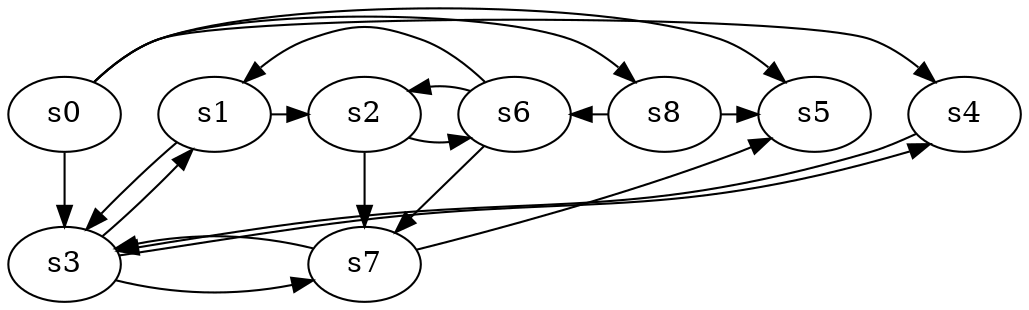 digraph game_0830_complex_9 {
    s0 [name="s0", player=1];
    s1 [name="s1", player=1, target=1];
    s2 [name="s2", player=0];
    s3 [name="s3", player=1, target=1];
    s4 [name="s4", player=1];
    s5 [name="s5", player=0];
    s6 [name="s6", player=1, target=1];
    s7 [name="s7", player=0, target=1];
    s8 [name="s8", player=0];

    s0 -> s3;
    s0 -> s4 [constraint="!(time % 6 == 3)"];
    s0 -> s5 [constraint="!(time % 6 == 3)"];
    s0 -> s8 [constraint="!(time % 3 == 2)"];
    s1 -> s2 [constraint="time % 6 == 5"];
    s1 -> s3 [constraint="time % 4 == 3 || time % 5 == 3"];
    s2 -> s6 [constraint="time == 25"];
    s2 -> s7;
    s3 -> s1 [constraint="time % 7 == 1"];
    s3 -> s4 [constraint="time % 2 == 0 || time % 3 == 0"];
    s3 -> s7 [constraint="time % 4 == 0 && time % 5 == 3"];
    s4 -> s3 [constraint="time % 7 == 5"];
    s6 -> s1 [constraint="time % 3 == 2 && time % 3 == 0"];
    s6 -> s2 [constraint="time == 14"];
    s6 -> s7 [constraint="time % 2 == 1 && time % 4 == 1"];
    s7 -> s3 [constraint="time % 5 == 1 || time % 2 == 1"];
    s7 -> s5 [constraint="time % 3 == 0 && time % 3 == 2"];
    s8 -> s5 [constraint="time % 4 == 0 && time % 5 == 0"];
    s8 -> s6 [constraint="time % 2 == 1 && time % 4 == 2"];
}
